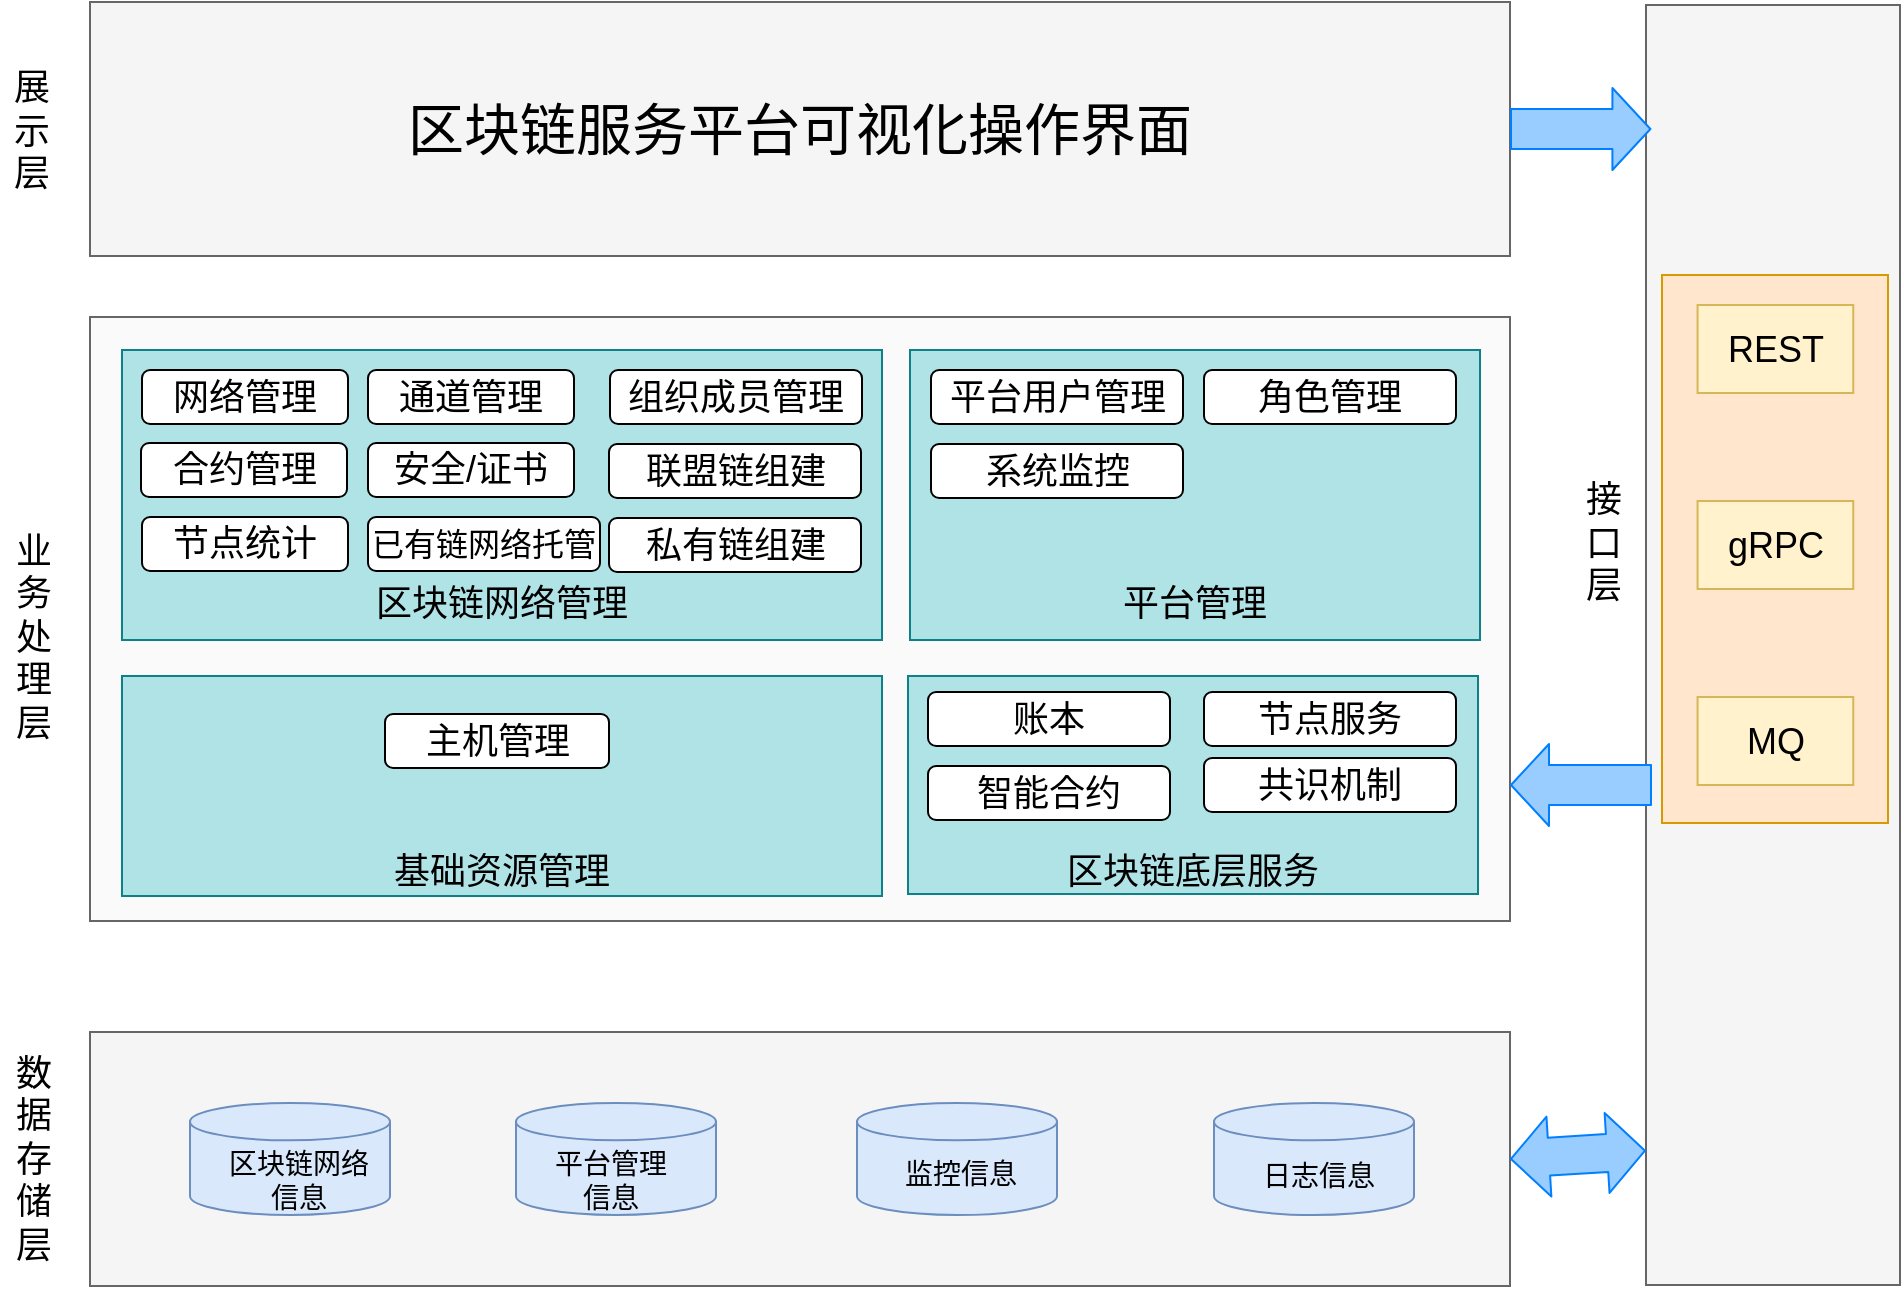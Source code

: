 <mxfile version="12.4.2" type="github" pages="1">
  <diagram id="XpZo0hVpMd-6xpYEEkTo" name="Page-1">
    <mxGraphModel dx="1351" dy="833" grid="0" gridSize="10" guides="1" tooltips="1" connect="1" arrows="1" fold="1" page="1" pageScale="1" pageWidth="3300" pageHeight="4681" math="0" shadow="0">
      <root>
        <mxCell id="0"/>
        <mxCell id="1" parent="0"/>
        <mxCell id="LFdx-RBHR0Ke_Tq2nF07-43" value="" style="rounded=0;whiteSpace=wrap;html=1;fontSize=18;fillColor=#f5f5f5;strokeColor=#666666;glass=0;shadow=0;comic=0;arcSize=12;fillOpacity=50;fontColor=#333333;" parent="1" vertex="1">
          <mxGeometry x="285" y="347.5" width="710" height="302" as="geometry"/>
        </mxCell>
        <mxCell id="LFdx-RBHR0Ke_Tq2nF07-58" value="&lt;br&gt;&lt;br&gt;&lt;br&gt;&lt;br&gt;区块链底层服务" style="rounded=0;whiteSpace=wrap;html=1;shadow=0;glass=0;comic=0;fontSize=18;fillColor=#b0e3e6;strokeColor=#0e8088;" parent="1" vertex="1">
          <mxGeometry x="694" y="527" width="285" height="109" as="geometry"/>
        </mxCell>
        <mxCell id="LFdx-RBHR0Ke_Tq2nF07-44" value="&lt;br&gt;&lt;br&gt;&lt;br&gt;&lt;br&gt;&lt;br&gt;区块链网络管理" style="rounded=0;whiteSpace=wrap;html=1;shadow=0;glass=0;comic=0;fontSize=18;fillColor=#b0e3e6;strokeColor=#0e8088;" parent="1" vertex="1">
          <mxGeometry x="301" y="364" width="380" height="145" as="geometry"/>
        </mxCell>
        <mxCell id="LFdx-RBHR0Ke_Tq2nF07-45" value="网络管理" style="rounded=1;whiteSpace=wrap;html=1;shadow=0;glass=0;comic=0;fontSize=18;" parent="1" vertex="1">
          <mxGeometry x="311" y="374" width="103" height="27" as="geometry"/>
        </mxCell>
        <mxCell id="LFdx-RBHR0Ke_Tq2nF07-46" value="通道管理" style="rounded=1;whiteSpace=wrap;html=1;shadow=0;glass=0;comic=0;fontSize=18;" parent="1" vertex="1">
          <mxGeometry x="424" y="374" width="103" height="27" as="geometry"/>
        </mxCell>
        <mxCell id="LFdx-RBHR0Ke_Tq2nF07-47" value="合约管理" style="rounded=1;whiteSpace=wrap;html=1;shadow=0;glass=0;comic=0;fontSize=18;" parent="1" vertex="1">
          <mxGeometry x="310.5" y="410.5" width="103" height="27" as="geometry"/>
        </mxCell>
        <mxCell id="LFdx-RBHR0Ke_Tq2nF07-48" value="安全/证书" style="rounded=1;whiteSpace=wrap;html=1;shadow=0;glass=0;comic=0;fontSize=18;" parent="1" vertex="1">
          <mxGeometry x="424" y="410.5" width="103" height="27" as="geometry"/>
        </mxCell>
        <mxCell id="LFdx-RBHR0Ke_Tq2nF07-49" value="组织成员管理" style="rounded=1;whiteSpace=wrap;html=1;shadow=0;glass=0;comic=0;fontSize=18;" parent="1" vertex="1">
          <mxGeometry x="545" y="374" width="126" height="27" as="geometry"/>
        </mxCell>
        <mxCell id="LFdx-RBHR0Ke_Tq2nF07-50" value="联盟链组建" style="rounded=1;whiteSpace=wrap;html=1;shadow=0;glass=0;comic=0;fontSize=18;" parent="1" vertex="1">
          <mxGeometry x="544.5" y="411" width="126" height="27" as="geometry"/>
        </mxCell>
        <mxCell id="LFdx-RBHR0Ke_Tq2nF07-51" value="&lt;br&gt;&lt;br&gt;&lt;br&gt;&lt;br&gt;&lt;br&gt;平台管理" style="rounded=0;whiteSpace=wrap;html=1;shadow=0;glass=0;comic=0;fontSize=18;fillColor=#b0e3e6;strokeColor=#0e8088;" parent="1" vertex="1">
          <mxGeometry x="695" y="364" width="285" height="145" as="geometry"/>
        </mxCell>
        <mxCell id="LFdx-RBHR0Ke_Tq2nF07-52" value="私有链组建" style="rounded=1;whiteSpace=wrap;html=1;shadow=0;glass=0;comic=0;fontSize=18;" parent="1" vertex="1">
          <mxGeometry x="544.5" y="448" width="126" height="27" as="geometry"/>
        </mxCell>
        <mxCell id="LFdx-RBHR0Ke_Tq2nF07-53" value="系统监控" style="rounded=1;whiteSpace=wrap;html=1;shadow=0;glass=0;comic=0;fontSize=18;" parent="1" vertex="1">
          <mxGeometry x="705.5" y="411" width="126" height="27" as="geometry"/>
        </mxCell>
        <mxCell id="LFdx-RBHR0Ke_Tq2nF07-54" value="角色管理" style="rounded=1;whiteSpace=wrap;html=1;shadow=0;glass=0;comic=0;fontSize=18;" parent="1" vertex="1">
          <mxGeometry x="842" y="374" width="126" height="27" as="geometry"/>
        </mxCell>
        <mxCell id="LFdx-RBHR0Ke_Tq2nF07-59" value="账本" style="rounded=1;whiteSpace=wrap;html=1;shadow=0;glass=0;comic=0;fontSize=18;fillColor=#FFFFFF;strokeColor=#000000;" parent="1" vertex="1">
          <mxGeometry x="704" y="535" width="121" height="27" as="geometry"/>
        </mxCell>
        <mxCell id="LFdx-RBHR0Ke_Tq2nF07-60" value="节点服务" style="rounded=1;whiteSpace=wrap;html=1;shadow=0;glass=0;comic=0;fontSize=18;fillColor=#FFFFFF;strokeColor=#000000;" parent="1" vertex="1">
          <mxGeometry x="842" y="535" width="126" height="27" as="geometry"/>
        </mxCell>
        <mxCell id="LFdx-RBHR0Ke_Tq2nF07-61" value="智能合约" style="rounded=1;whiteSpace=wrap;html=1;shadow=0;glass=0;comic=0;fontSize=18;fillColor=#FFFFFF;strokeColor=#000000;" parent="1" vertex="1">
          <mxGeometry x="704" y="572" width="121" height="27" as="geometry"/>
        </mxCell>
        <mxCell id="LFdx-RBHR0Ke_Tq2nF07-62" value="&lt;br&gt;&lt;br&gt;&lt;br&gt;&lt;br&gt;基础资源管理&lt;br&gt;" style="rounded=0;whiteSpace=wrap;html=1;shadow=0;glass=0;comic=0;fontSize=18;fillColor=#b0e3e6;strokeColor=#0e8088;" parent="1" vertex="1">
          <mxGeometry x="301" y="527" width="380" height="110" as="geometry"/>
        </mxCell>
        <mxCell id="LFdx-RBHR0Ke_Tq2nF07-63" value="节点统计" style="rounded=1;whiteSpace=wrap;html=1;shadow=0;glass=0;comic=0;fontSize=18;" parent="1" vertex="1">
          <mxGeometry x="311" y="447.5" width="103" height="27" as="geometry"/>
        </mxCell>
        <mxCell id="LFdx-RBHR0Ke_Tq2nF07-64" value="&lt;span style=&quot;font-size: 16px&quot;&gt;已有链网络托管&lt;/span&gt;" style="rounded=1;whiteSpace=wrap;html=1;shadow=0;glass=0;comic=0;fontSize=18;" parent="1" vertex="1">
          <mxGeometry x="424" y="447.5" width="116" height="27" as="geometry"/>
        </mxCell>
        <mxCell id="LFdx-RBHR0Ke_Tq2nF07-65" value="平台用户管理" style="rounded=1;whiteSpace=wrap;html=1;shadow=0;glass=0;comic=0;fontSize=18;" parent="1" vertex="1">
          <mxGeometry x="705.5" y="374" width="126" height="27" as="geometry"/>
        </mxCell>
        <mxCell id="LFdx-RBHR0Ke_Tq2nF07-66" value="主机管理" style="rounded=1;whiteSpace=wrap;html=1;shadow=0;glass=0;comic=0;fontSize=18;" parent="1" vertex="1">
          <mxGeometry x="432.5" y="546" width="112" height="27" as="geometry"/>
        </mxCell>
        <mxCell id="LFdx-RBHR0Ke_Tq2nF07-69" value="" style="rounded=0;whiteSpace=wrap;html=1;strokeColor=#666666;fillColor=#F5F5F5;" parent="1" vertex="1">
          <mxGeometry x="285" y="705" width="710" height="127" as="geometry"/>
        </mxCell>
        <mxCell id="LFdx-RBHR0Ke_Tq2nF07-70" value="" style="rounded=0;whiteSpace=wrap;html=1;strokeColor=#666666;fillColor=#F5F5F5;direction=south;" parent="1" vertex="1">
          <mxGeometry x="1063" y="191.5" width="127" height="640" as="geometry"/>
        </mxCell>
        <mxCell id="LFdx-RBHR0Ke_Tq2nF07-71" value="&lt;font style=&quot;font-size: 28px&quot;&gt;区块链服务平台可视化操作界面&lt;/font&gt;" style="rounded=0;whiteSpace=wrap;html=1;strokeColor=#666666;fillColor=#F5F5F5;" parent="1" vertex="1">
          <mxGeometry x="285" y="190" width="710" height="127" as="geometry"/>
        </mxCell>
        <mxCell id="LFdx-RBHR0Ke_Tq2nF07-72" value="" style="strokeWidth=1;html=1;shape=mxgraph.flowchart.database;whiteSpace=wrap;rounded=0;fillColor=#dae8fc;fontSize=20;strokeColor=#6c8ebf;" parent="1" vertex="1">
          <mxGeometry x="335" y="740.5" width="100" height="56" as="geometry"/>
        </mxCell>
        <mxCell id="LFdx-RBHR0Ke_Tq2nF07-73" value="区块链网络&lt;br&gt;信息" style="text;html=1;resizable=0;points=[];autosize=1;align=center;verticalAlign=top;spacingTop=-4;fontSize=14;" parent="1" vertex="1">
          <mxGeometry x="348.5" y="759.5" width="80" height="34" as="geometry"/>
        </mxCell>
        <mxCell id="LFdx-RBHR0Ke_Tq2nF07-74" value="" style="strokeWidth=1;html=1;shape=mxgraph.flowchart.database;whiteSpace=wrap;rounded=0;fillColor=#dae8fc;fontSize=20;strokeColor=#6c8ebf;" parent="1" vertex="1">
          <mxGeometry x="498" y="740.5" width="100" height="56" as="geometry"/>
        </mxCell>
        <mxCell id="LFdx-RBHR0Ke_Tq2nF07-75" value="平台管理&lt;br&gt;信息" style="text;html=1;resizable=0;points=[];autosize=1;align=center;verticalAlign=top;spacingTop=-4;fontSize=14;" parent="1" vertex="1">
          <mxGeometry x="511.5" y="759.5" width="66" height="34" as="geometry"/>
        </mxCell>
        <mxCell id="LFdx-RBHR0Ke_Tq2nF07-76" value="" style="strokeWidth=1;html=1;shape=mxgraph.flowchart.database;whiteSpace=wrap;rounded=0;fillColor=#dae8fc;fontSize=20;strokeColor=#6c8ebf;" parent="1" vertex="1">
          <mxGeometry x="668.5" y="740.5" width="100" height="56" as="geometry"/>
        </mxCell>
        <mxCell id="LFdx-RBHR0Ke_Tq2nF07-77" value="监控信息" style="text;html=1;resizable=0;points=[];autosize=1;align=center;verticalAlign=top;spacingTop=-4;fontSize=14;" parent="1" vertex="1">
          <mxGeometry x="687" y="764.5" width="66" height="17" as="geometry"/>
        </mxCell>
        <mxCell id="LFdx-RBHR0Ke_Tq2nF07-78" value="" style="strokeWidth=1;html=1;shape=mxgraph.flowchart.database;whiteSpace=wrap;rounded=0;fillColor=#dae8fc;fontSize=20;strokeColor=#6c8ebf;" parent="1" vertex="1">
          <mxGeometry x="847" y="740.5" width="100" height="56" as="geometry"/>
        </mxCell>
        <mxCell id="LFdx-RBHR0Ke_Tq2nF07-79" value="日志信息" style="text;html=1;resizable=0;points=[];autosize=1;align=center;verticalAlign=top;spacingTop=-4;fontSize=14;" parent="1" vertex="1">
          <mxGeometry x="865.5" y="765.5" width="66" height="17" as="geometry"/>
        </mxCell>
        <mxCell id="LFdx-RBHR0Ke_Tq2nF07-80" value="展示层" style="rounded=0;whiteSpace=wrap;html=1;strokeWidth=1;fontSize=18;align=center;strokeColor=none;" parent="1" vertex="1">
          <mxGeometry x="240" y="191" width="32" height="127" as="geometry"/>
        </mxCell>
        <mxCell id="LFdx-RBHR0Ke_Tq2nF07-81" value="业务处理层" style="rounded=0;whiteSpace=wrap;html=1;strokeWidth=1;fontSize=18;align=center;strokeColor=none;" parent="1" vertex="1">
          <mxGeometry x="240.5" y="347.5" width="32" height="320" as="geometry"/>
        </mxCell>
        <mxCell id="LFdx-RBHR0Ke_Tq2nF07-82" value="数据存储层" style="rounded=0;whiteSpace=wrap;html=1;strokeWidth=1;fontSize=18;align=center;strokeColor=none;" parent="1" vertex="1">
          <mxGeometry x="240.5" y="705" width="32" height="127" as="geometry"/>
        </mxCell>
        <mxCell id="LFdx-RBHR0Ke_Tq2nF07-83" value="接口层" style="rounded=0;whiteSpace=wrap;html=1;strokeWidth=1;fontSize=18;align=center;strokeColor=none;" parent="1" vertex="1">
          <mxGeometry x="1026" y="397.5" width="32" height="127" as="geometry"/>
        </mxCell>
        <mxCell id="LFdx-RBHR0Ke_Tq2nF07-84" value="" style="shape=flexArrow;endArrow=classic;html=1;strokeColor=#007FFF;fillColor=#99CCFF;fontSize=18;width=20;" parent="1" source="LFdx-RBHR0Ke_Tq2nF07-71" edge="1">
          <mxGeometry width="50" height="50" relative="1" as="geometry">
            <mxPoint x="995" y="303.5" as="sourcePoint"/>
            <mxPoint x="1065.711" y="253.5" as="targetPoint"/>
          </mxGeometry>
        </mxCell>
        <mxCell id="LFdx-RBHR0Ke_Tq2nF07-85" value="" style="rounded=0;whiteSpace=wrap;html=1;strokeColor=#d79b00;strokeWidth=1;fillColor=#ffe6cc;fontSize=18;align=center;" parent="1" vertex="1">
          <mxGeometry x="1071" y="326.5" width="113" height="274" as="geometry"/>
        </mxCell>
        <mxCell id="LFdx-RBHR0Ke_Tq2nF07-87" value="REST" style="rounded=0;whiteSpace=wrap;html=1;strokeColor=#d6b656;strokeWidth=1;fillColor=#fff2cc;fontSize=18;align=center;" parent="1" vertex="1">
          <mxGeometry x="1088.785" y="341.5" width="77.844" height="44" as="geometry"/>
        </mxCell>
        <mxCell id="LFdx-RBHR0Ke_Tq2nF07-88" value="gRPC" style="rounded=0;whiteSpace=wrap;html=1;strokeColor=#d6b656;strokeWidth=1;fillColor=#fff2cc;fontSize=18;align=center;" parent="1" vertex="1">
          <mxGeometry x="1088.785" y="439.5" width="77.844" height="44" as="geometry"/>
        </mxCell>
        <mxCell id="LFdx-RBHR0Ke_Tq2nF07-89" value="MQ" style="rounded=0;whiteSpace=wrap;html=1;strokeColor=#d6b656;strokeWidth=1;fillColor=#fff2cc;fontSize=18;align=center;" parent="1" vertex="1">
          <mxGeometry x="1088.785" y="537.5" width="77.844" height="44" as="geometry"/>
        </mxCell>
        <mxCell id="LFdx-RBHR0Ke_Tq2nF07-90" value="共识机制" style="rounded=1;whiteSpace=wrap;html=1;shadow=0;glass=0;comic=0;fontSize=18;fillColor=#FFFFFF;strokeColor=#000000;" parent="1" vertex="1">
          <mxGeometry x="842" y="568" width="126" height="27" as="geometry"/>
        </mxCell>
        <mxCell id="LFdx-RBHR0Ke_Tq2nF07-91" value="" style="shape=flexArrow;endArrow=classic;startArrow=classic;html=1;exitX=1;exitY=0.5;exitDx=0;exitDy=0;entryX=0.895;entryY=1;entryDx=0;entryDy=0;entryPerimeter=0;width=19;fillColor=#99CCFF;strokeColor=#007FFF;" parent="1" source="LFdx-RBHR0Ke_Tq2nF07-69" target="LFdx-RBHR0Ke_Tq2nF07-70" edge="1">
          <mxGeometry width="50" height="50" relative="1" as="geometry">
            <mxPoint x="1005" y="786.5" as="sourcePoint"/>
            <mxPoint x="1055" y="736.5" as="targetPoint"/>
          </mxGeometry>
        </mxCell>
        <mxCell id="LFdx-RBHR0Ke_Tq2nF07-92" value="" style="shape=flexArrow;endArrow=classic;html=1;strokeColor=#007FFF;fillColor=#99CCFF;fontSize=18;width=20;" parent="1" edge="1">
          <mxGeometry width="50" height="50" relative="1" as="geometry">
            <mxPoint x="1066" y="581.5" as="sourcePoint"/>
            <mxPoint x="995" y="581.5" as="targetPoint"/>
          </mxGeometry>
        </mxCell>
      </root>
    </mxGraphModel>
  </diagram>
</mxfile>

